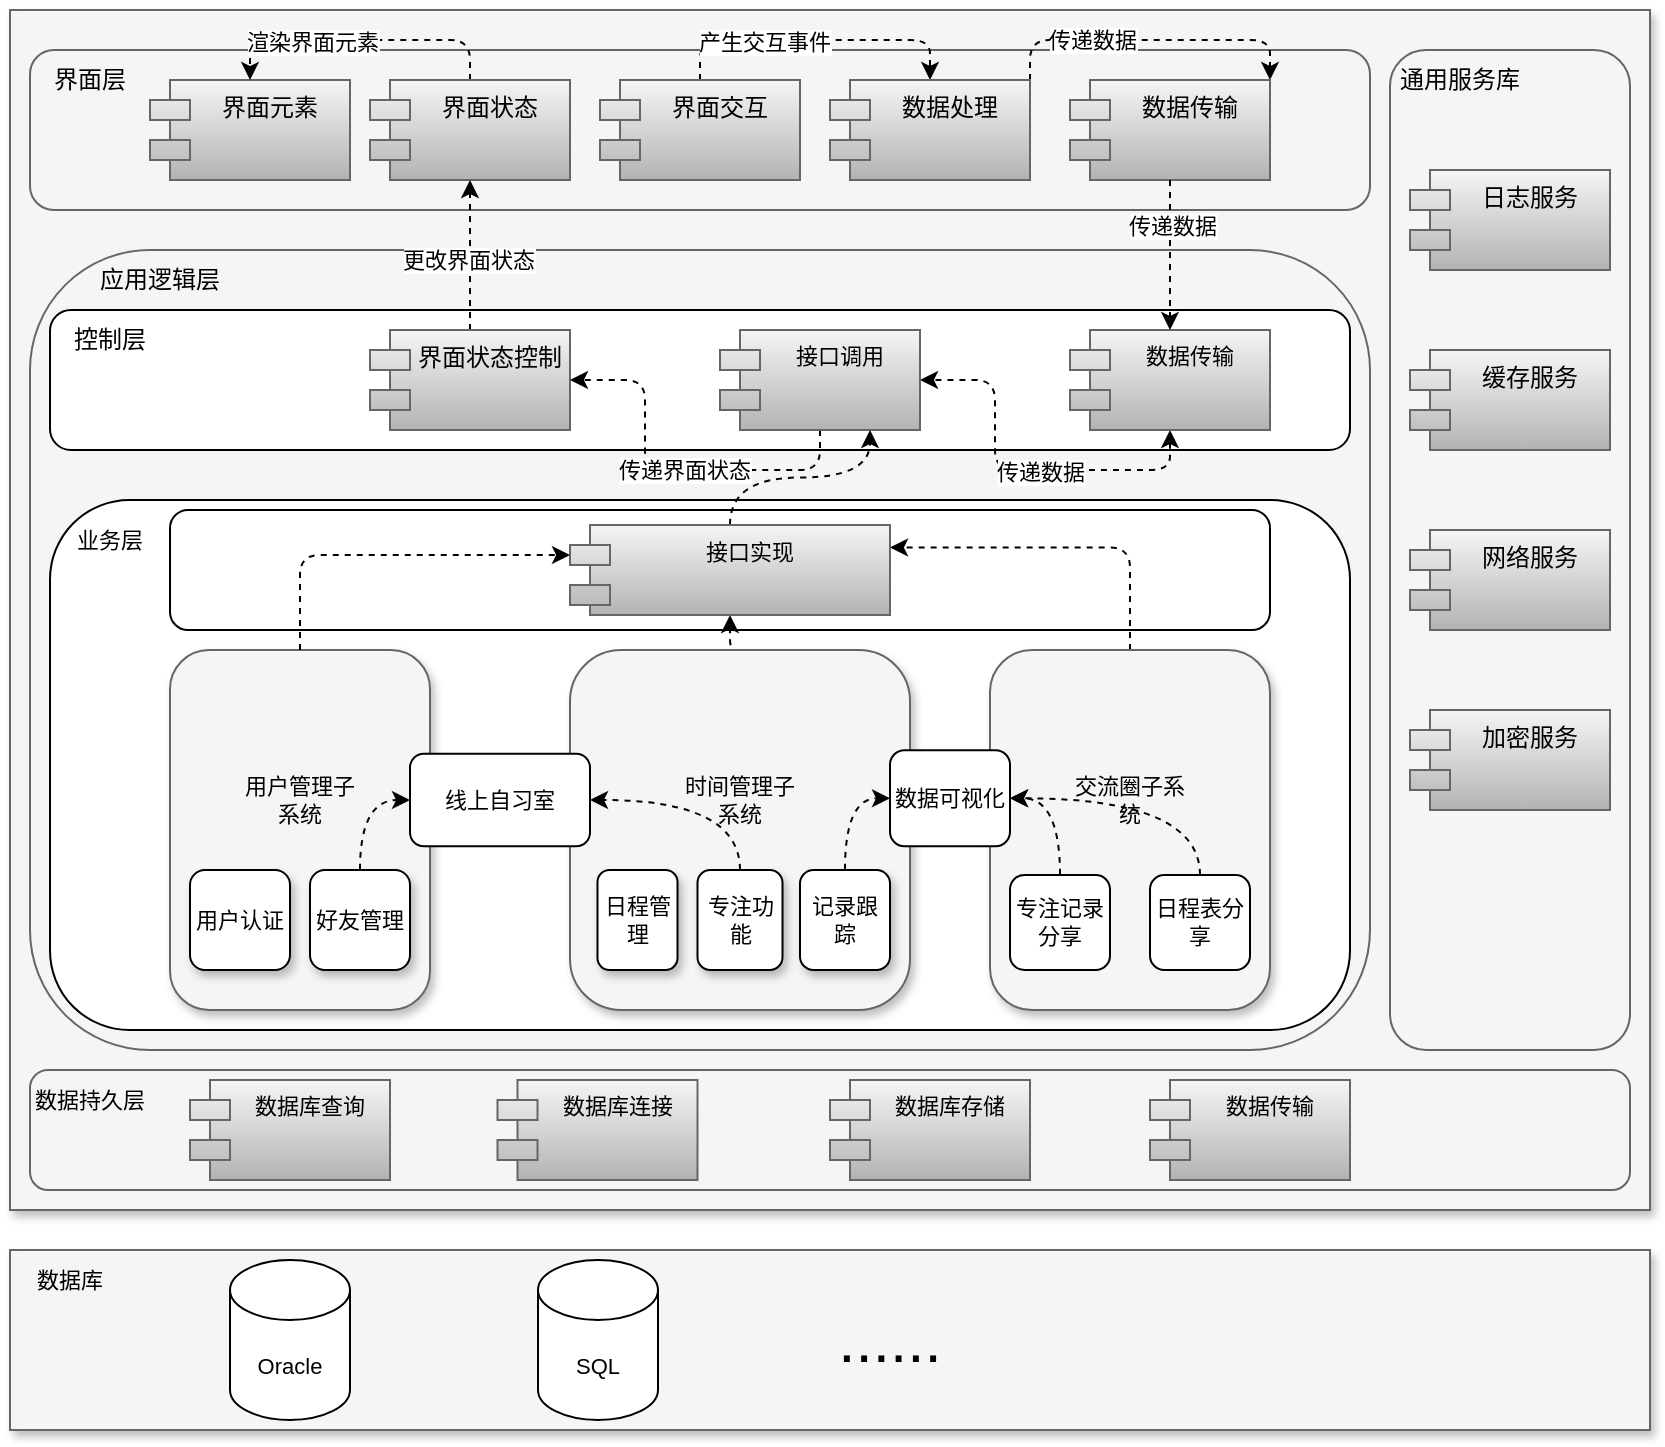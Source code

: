 <mxfile version="21.2.8" type="device">
  <diagram id="wFE0QG_FPsp0jaGvCLVb" name="Page-1">
    <mxGraphModel dx="1235" dy="731" grid="1" gridSize="10" guides="1" tooltips="1" connect="1" arrows="1" fold="1" page="1" pageScale="1" pageWidth="850" pageHeight="1100" math="0" shadow="0">
      <root>
        <mxCell id="0" />
        <mxCell id="1" parent="0" />
        <mxCell id="2scb_sNfYdC6oyezzkTs-1" value="" style="rounded=0;whiteSpace=wrap;html=1;glass=0;shadow=1;fillColor=#f5f5f5;fontColor=#333333;strokeColor=#666666;" vertex="1" parent="1">
          <mxGeometry x="20" y="30" width="820" height="600" as="geometry" />
        </mxCell>
        <mxCell id="2scb_sNfYdC6oyezzkTs-5" value="" style="rounded=1;whiteSpace=wrap;html=1;fillColor=#f5f5f5;fontColor=#333333;strokeColor=#666666;" vertex="1" parent="1">
          <mxGeometry x="30" y="50" width="670" height="80" as="geometry" />
        </mxCell>
        <mxCell id="2scb_sNfYdC6oyezzkTs-6" value="" style="rounded=1;whiteSpace=wrap;html=1;fillColor=#f5f5f5;fontColor=#333333;strokeColor=#666666;" vertex="1" parent="1">
          <mxGeometry x="710" y="50" width="120" height="500" as="geometry" />
        </mxCell>
        <mxCell id="2scb_sNfYdC6oyezzkTs-7" value="" style="rounded=0;whiteSpace=wrap;html=1;shadow=1;fillColor=#f5f5f5;fontColor=#333333;strokeColor=#666666;" vertex="1" parent="1">
          <mxGeometry x="20" y="650" width="820" height="90" as="geometry" />
        </mxCell>
        <mxCell id="2scb_sNfYdC6oyezzkTs-8" value="界面层" style="text;html=1;strokeColor=none;fillColor=none;align=center;verticalAlign=middle;whiteSpace=wrap;rounded=0;" vertex="1" parent="1">
          <mxGeometry x="30" y="50" width="60" height="30" as="geometry" />
        </mxCell>
        <mxCell id="2scb_sNfYdC6oyezzkTs-9" value="通用服务库" style="text;html=1;strokeColor=none;fillColor=none;align=center;verticalAlign=middle;whiteSpace=wrap;rounded=0;" vertex="1" parent="1">
          <mxGeometry x="710" y="50" width="70" height="30" as="geometry" />
        </mxCell>
        <mxCell id="2scb_sNfYdC6oyezzkTs-10" value="界面元素" style="shape=module;align=left;spacingLeft=20;align=center;verticalAlign=top;whiteSpace=wrap;html=1;shadow=0;fillColor=#f5f5f5;gradientColor=#b3b3b3;strokeColor=#666666;" vertex="1" parent="1">
          <mxGeometry x="90" y="65" width="100" height="50" as="geometry" />
        </mxCell>
        <mxCell id="2scb_sNfYdC6oyezzkTs-28" style="edgeStyle=orthogonalEdgeStyle;rounded=1;orthogonalLoop=1;jettySize=auto;html=1;exitX=0.5;exitY=0;exitDx=0;exitDy=0;entryX=0.5;entryY=0;entryDx=0;entryDy=0;dashed=1;" edge="1" parent="1" source="2scb_sNfYdC6oyezzkTs-11" target="2scb_sNfYdC6oyezzkTs-10">
          <mxGeometry relative="1" as="geometry" />
        </mxCell>
        <mxCell id="2scb_sNfYdC6oyezzkTs-29" value="渲染界面元素" style="edgeLabel;html=1;align=center;verticalAlign=middle;resizable=0;points=[];" vertex="1" connectable="0" parent="2scb_sNfYdC6oyezzkTs-28">
          <mxGeometry x="0.317" y="1" relative="1" as="geometry">
            <mxPoint as="offset" />
          </mxGeometry>
        </mxCell>
        <mxCell id="2scb_sNfYdC6oyezzkTs-11" value="界面状态" style="shape=module;align=left;spacingLeft=20;align=center;verticalAlign=top;whiteSpace=wrap;html=1;fillColor=#f5f5f5;gradientColor=#b3b3b3;strokeColor=#666666;" vertex="1" parent="1">
          <mxGeometry x="200" y="65" width="100" height="50" as="geometry" />
        </mxCell>
        <mxCell id="2scb_sNfYdC6oyezzkTs-30" style="edgeStyle=orthogonalEdgeStyle;rounded=1;orthogonalLoop=1;jettySize=auto;html=1;exitX=0.5;exitY=0;exitDx=0;exitDy=0;entryX=0.5;entryY=0;entryDx=0;entryDy=0;dashed=1;" edge="1" parent="1" source="2scb_sNfYdC6oyezzkTs-13" target="2scb_sNfYdC6oyezzkTs-14">
          <mxGeometry relative="1" as="geometry" />
        </mxCell>
        <mxCell id="2scb_sNfYdC6oyezzkTs-31" value="产生交互事件" style="edgeLabel;html=1;align=center;verticalAlign=middle;resizable=0;points=[];" vertex="1" connectable="0" parent="2scb_sNfYdC6oyezzkTs-30">
          <mxGeometry x="-0.327" y="-1" relative="1" as="geometry">
            <mxPoint as="offset" />
          </mxGeometry>
        </mxCell>
        <mxCell id="2scb_sNfYdC6oyezzkTs-13" value="界面交互" style="shape=module;align=left;spacingLeft=20;align=center;verticalAlign=top;whiteSpace=wrap;html=1;fillColor=#f5f5f5;gradientColor=#b3b3b3;strokeColor=#666666;" vertex="1" parent="1">
          <mxGeometry x="315" y="65" width="100" height="50" as="geometry" />
        </mxCell>
        <mxCell id="2scb_sNfYdC6oyezzkTs-33" style="edgeStyle=orthogonalEdgeStyle;orthogonalLoop=1;jettySize=auto;html=1;exitX=1;exitY=0;exitDx=0;exitDy=0;entryX=1;entryY=0;entryDx=0;entryDy=0;dashed=1;rounded=1;" edge="1" parent="1" source="2scb_sNfYdC6oyezzkTs-14" target="2scb_sNfYdC6oyezzkTs-15">
          <mxGeometry relative="1" as="geometry" />
        </mxCell>
        <mxCell id="2scb_sNfYdC6oyezzkTs-34" value="传递数据" style="edgeLabel;html=1;align=center;verticalAlign=middle;resizable=0;points=[];" vertex="1" connectable="0" parent="2scb_sNfYdC6oyezzkTs-33">
          <mxGeometry x="-0.36" relative="1" as="geometry">
            <mxPoint as="offset" />
          </mxGeometry>
        </mxCell>
        <mxCell id="2scb_sNfYdC6oyezzkTs-14" value="数据处理" style="shape=module;align=left;spacingLeft=20;align=center;verticalAlign=top;whiteSpace=wrap;html=1;fillColor=#f5f5f5;gradientColor=#b3b3b3;strokeColor=#666666;" vertex="1" parent="1">
          <mxGeometry x="430" y="65" width="100" height="50" as="geometry" />
        </mxCell>
        <mxCell id="2scb_sNfYdC6oyezzkTs-15" value="数据传输" style="shape=module;align=left;spacingLeft=20;align=center;verticalAlign=top;whiteSpace=wrap;html=1;fillColor=#f5f5f5;gradientColor=#b3b3b3;strokeColor=#666666;" vertex="1" parent="1">
          <mxGeometry x="550" y="65" width="100" height="50" as="geometry" />
        </mxCell>
        <mxCell id="2scb_sNfYdC6oyezzkTs-16" value="日志服务" style="shape=module;align=left;spacingLeft=20;align=center;verticalAlign=top;whiteSpace=wrap;html=1;fillColor=#f5f5f5;gradientColor=#b3b3b3;strokeColor=#666666;" vertex="1" parent="1">
          <mxGeometry x="720" y="110" width="100" height="50" as="geometry" />
        </mxCell>
        <mxCell id="2scb_sNfYdC6oyezzkTs-17" value="缓存服务" style="shape=module;align=left;spacingLeft=20;align=center;verticalAlign=top;whiteSpace=wrap;html=1;fillColor=#f5f5f5;gradientColor=#b3b3b3;strokeColor=#666666;" vertex="1" parent="1">
          <mxGeometry x="720" y="200" width="100" height="50" as="geometry" />
        </mxCell>
        <mxCell id="2scb_sNfYdC6oyezzkTs-18" value="网络服务" style="shape=module;align=left;spacingLeft=20;align=center;verticalAlign=top;whiteSpace=wrap;html=1;fillColor=#f5f5f5;gradientColor=#b3b3b3;strokeColor=#666666;" vertex="1" parent="1">
          <mxGeometry x="720" y="290" width="100" height="50" as="geometry" />
        </mxCell>
        <mxCell id="2scb_sNfYdC6oyezzkTs-19" value="加密服务" style="shape=module;align=left;spacingLeft=20;align=center;verticalAlign=top;whiteSpace=wrap;html=1;fillColor=#f5f5f5;gradientColor=#b3b3b3;strokeColor=#666666;" vertex="1" parent="1">
          <mxGeometry x="720" y="380" width="100" height="50" as="geometry" />
        </mxCell>
        <mxCell id="2scb_sNfYdC6oyezzkTs-20" value="" style="rounded=1;whiteSpace=wrap;html=1;fillColor=#f5f5f5;fontColor=#333333;strokeColor=#666666;gradientColor=none;" vertex="1" parent="1">
          <mxGeometry x="30" y="150" width="670" height="400" as="geometry" />
        </mxCell>
        <mxCell id="2scb_sNfYdC6oyezzkTs-21" value="应用逻辑层" style="text;html=1;strokeColor=none;fillColor=none;align=center;verticalAlign=middle;whiteSpace=wrap;rounded=0;" vertex="1" parent="1">
          <mxGeometry x="50" y="150" width="90" height="30" as="geometry" />
        </mxCell>
        <mxCell id="2scb_sNfYdC6oyezzkTs-22" value="" style="rounded=1;whiteSpace=wrap;html=1;" vertex="1" parent="1">
          <mxGeometry x="40" y="180" width="650" height="70" as="geometry" />
        </mxCell>
        <mxCell id="2scb_sNfYdC6oyezzkTs-23" value="控制层" style="text;html=1;strokeColor=none;fillColor=none;align=center;verticalAlign=middle;whiteSpace=wrap;rounded=0;" vertex="1" parent="1">
          <mxGeometry x="40" y="180" width="60" height="30" as="geometry" />
        </mxCell>
        <mxCell id="2scb_sNfYdC6oyezzkTs-25" style="edgeStyle=orthogonalEdgeStyle;rounded=1;orthogonalLoop=1;jettySize=auto;html=1;exitX=0.5;exitY=0;exitDx=0;exitDy=0;entryX=0.5;entryY=1;entryDx=0;entryDy=0;dashed=1;" edge="1" parent="1" source="2scb_sNfYdC6oyezzkTs-24" target="2scb_sNfYdC6oyezzkTs-11">
          <mxGeometry relative="1" as="geometry">
            <Array as="points">
              <mxPoint x="250" y="210" />
              <mxPoint x="250" y="210" />
            </Array>
          </mxGeometry>
        </mxCell>
        <mxCell id="2scb_sNfYdC6oyezzkTs-26" value="更改界面状态" style="edgeLabel;html=1;align=center;verticalAlign=middle;resizable=0;points=[];" vertex="1" connectable="0" parent="2scb_sNfYdC6oyezzkTs-25">
          <mxGeometry x="0.301" y="1" relative="1" as="geometry">
            <mxPoint as="offset" />
          </mxGeometry>
        </mxCell>
        <mxCell id="2scb_sNfYdC6oyezzkTs-24" value="界面状态控制" style="shape=module;align=left;spacingLeft=20;align=center;verticalAlign=top;whiteSpace=wrap;html=1;fillColor=#f5f5f5;gradientColor=#b3b3b3;strokeColor=#666666;" vertex="1" parent="1">
          <mxGeometry x="200" y="190" width="100" height="50" as="geometry" />
        </mxCell>
        <mxCell id="2scb_sNfYdC6oyezzkTs-40" style="edgeStyle=orthogonalEdgeStyle;shape=connector;rounded=1;orthogonalLoop=1;jettySize=auto;html=1;exitX=0.5;exitY=1;exitDx=0;exitDy=0;entryX=1;entryY=0.5;entryDx=0;entryDy=0;dashed=1;labelBackgroundColor=default;strokeColor=default;fontFamily=Helvetica;fontSize=11;fontColor=default;endArrow=classic;startArrow=classic;startFill=1;" edge="1" parent="1" source="2scb_sNfYdC6oyezzkTs-35" target="2scb_sNfYdC6oyezzkTs-38">
          <mxGeometry relative="1" as="geometry" />
        </mxCell>
        <mxCell id="2scb_sNfYdC6oyezzkTs-41" value="传递数据" style="edgeLabel;html=1;align=center;verticalAlign=middle;resizable=0;points=[];fontSize=11;fontFamily=Helvetica;fontColor=default;" vertex="1" connectable="0" parent="2scb_sNfYdC6oyezzkTs-40">
          <mxGeometry x="-0.107" y="1" relative="1" as="geometry">
            <mxPoint as="offset" />
          </mxGeometry>
        </mxCell>
        <mxCell id="2scb_sNfYdC6oyezzkTs-35" value="数据传输" style="shape=module;align=left;spacingLeft=20;align=center;verticalAlign=top;whiteSpace=wrap;html=1;fontFamily=Helvetica;fontSize=11;fillColor=#f5f5f5;gradientColor=#b3b3b3;strokeColor=#666666;" vertex="1" parent="1">
          <mxGeometry x="550" y="190" width="100" height="50" as="geometry" />
        </mxCell>
        <mxCell id="2scb_sNfYdC6oyezzkTs-36" style="edgeStyle=orthogonalEdgeStyle;shape=connector;rounded=1;orthogonalLoop=1;jettySize=auto;html=1;exitX=0.5;exitY=1;exitDx=0;exitDy=0;entryX=0.5;entryY=0;entryDx=0;entryDy=0;dashed=1;labelBackgroundColor=default;strokeColor=default;fontFamily=Helvetica;fontSize=11;fontColor=default;endArrow=classic;" edge="1" parent="1" source="2scb_sNfYdC6oyezzkTs-15" target="2scb_sNfYdC6oyezzkTs-35">
          <mxGeometry relative="1" as="geometry" />
        </mxCell>
        <mxCell id="2scb_sNfYdC6oyezzkTs-37" value="传递数据" style="edgeLabel;html=1;align=center;verticalAlign=middle;resizable=0;points=[];fontSize=11;fontFamily=Helvetica;fontColor=default;" vertex="1" connectable="0" parent="2scb_sNfYdC6oyezzkTs-36">
          <mxGeometry x="-0.399" y="1" relative="1" as="geometry">
            <mxPoint as="offset" />
          </mxGeometry>
        </mxCell>
        <mxCell id="2scb_sNfYdC6oyezzkTs-42" style="edgeStyle=orthogonalEdgeStyle;shape=connector;rounded=1;orthogonalLoop=1;jettySize=auto;html=1;exitX=0.5;exitY=1;exitDx=0;exitDy=0;entryX=1;entryY=0.5;entryDx=0;entryDy=0;dashed=1;labelBackgroundColor=default;strokeColor=default;fontFamily=Helvetica;fontSize=11;fontColor=default;endArrow=classic;" edge="1" parent="1" source="2scb_sNfYdC6oyezzkTs-38" target="2scb_sNfYdC6oyezzkTs-24">
          <mxGeometry relative="1" as="geometry" />
        </mxCell>
        <mxCell id="2scb_sNfYdC6oyezzkTs-43" value="传递界面状态" style="edgeLabel;html=1;align=center;verticalAlign=middle;resizable=0;points=[];fontSize=11;fontFamily=Helvetica;fontColor=default;" vertex="1" connectable="0" parent="2scb_sNfYdC6oyezzkTs-42">
          <mxGeometry x="-0.076" relative="1" as="geometry">
            <mxPoint as="offset" />
          </mxGeometry>
        </mxCell>
        <mxCell id="2scb_sNfYdC6oyezzkTs-38" value="接口调用" style="shape=module;align=left;spacingLeft=20;align=center;verticalAlign=top;whiteSpace=wrap;html=1;fontFamily=Helvetica;fontSize=11;fillColor=#f5f5f5;gradientColor=#b3b3b3;strokeColor=#666666;" vertex="1" parent="1">
          <mxGeometry x="375" y="190" width="100" height="50" as="geometry" />
        </mxCell>
        <mxCell id="2scb_sNfYdC6oyezzkTs-44" value="" style="rounded=1;whiteSpace=wrap;html=1;fontFamily=Helvetica;fontSize=11;" vertex="1" parent="1">
          <mxGeometry x="40" y="275" width="650" height="265" as="geometry" />
        </mxCell>
        <mxCell id="2scb_sNfYdC6oyezzkTs-45" value="业务层" style="text;html=1;strokeColor=none;fillColor=none;align=center;verticalAlign=middle;whiteSpace=wrap;rounded=0;fontSize=11;fontFamily=Helvetica;fontColor=default;" vertex="1" parent="1">
          <mxGeometry x="40" y="280" width="60" height="30" as="geometry" />
        </mxCell>
        <mxCell id="2scb_sNfYdC6oyezzkTs-48" value="" style="rounded=1;whiteSpace=wrap;html=1;fontFamily=Helvetica;fontSize=11;fontColor=#333333;glass=0;shadow=1;fillColor=#f5f5f5;strokeColor=#666666;" vertex="1" parent="1">
          <mxGeometry x="100" y="350" width="130" height="180" as="geometry" />
        </mxCell>
        <mxCell id="2scb_sNfYdC6oyezzkTs-49" value="" style="rounded=1;whiteSpace=wrap;html=1;fontFamily=Helvetica;fontSize=11;fontColor=default;" vertex="1" parent="1">
          <mxGeometry x="100" y="280" width="550" height="60" as="geometry" />
        </mxCell>
        <mxCell id="2scb_sNfYdC6oyezzkTs-85" style="edgeStyle=orthogonalEdgeStyle;shape=connector;rounded=1;orthogonalLoop=1;jettySize=auto;html=1;exitX=0.5;exitY=0;exitDx=0;exitDy=0;entryX=0.5;entryY=1;entryDx=0;entryDy=0;dashed=1;labelBackgroundColor=default;strokeColor=default;fontFamily=Helvetica;fontSize=11;fontColor=default;endArrow=classic;" edge="1" parent="1" source="2scb_sNfYdC6oyezzkTs-51" target="2scb_sNfYdC6oyezzkTs-79">
          <mxGeometry relative="1" as="geometry" />
        </mxCell>
        <mxCell id="2scb_sNfYdC6oyezzkTs-51" value="" style="rounded=1;whiteSpace=wrap;html=1;fontFamily=Helvetica;fontSize=11;fontColor=#333333;glass=0;shadow=1;fillColor=#f5f5f5;strokeColor=#666666;" vertex="1" parent="1">
          <mxGeometry x="300" y="350" width="170" height="180" as="geometry" />
        </mxCell>
        <mxCell id="2scb_sNfYdC6oyezzkTs-86" style="edgeStyle=orthogonalEdgeStyle;shape=connector;rounded=1;orthogonalLoop=1;jettySize=auto;html=1;exitX=0.5;exitY=0;exitDx=0;exitDy=0;entryX=1;entryY=0.25;entryDx=0;entryDy=0;dashed=1;labelBackgroundColor=default;strokeColor=default;fontFamily=Helvetica;fontSize=11;fontColor=default;endArrow=classic;" edge="1" parent="1" source="2scb_sNfYdC6oyezzkTs-52" target="2scb_sNfYdC6oyezzkTs-79">
          <mxGeometry relative="1" as="geometry" />
        </mxCell>
        <mxCell id="2scb_sNfYdC6oyezzkTs-52" value="" style="rounded=1;whiteSpace=wrap;html=1;fontFamily=Helvetica;fontSize=11;fontColor=#333333;glass=0;shadow=1;fillColor=#f5f5f5;strokeColor=#666666;" vertex="1" parent="1">
          <mxGeometry x="510" y="350" width="140" height="180" as="geometry" />
        </mxCell>
        <mxCell id="2scb_sNfYdC6oyezzkTs-53" value="用户管理子系统" style="text;html=1;strokeColor=none;fillColor=none;align=center;verticalAlign=middle;whiteSpace=wrap;rounded=0;fontSize=11;fontFamily=Helvetica;fontColor=default;" vertex="1" parent="1">
          <mxGeometry x="135" y="410" width="60" height="30" as="geometry" />
        </mxCell>
        <mxCell id="2scb_sNfYdC6oyezzkTs-54" value="时间管理子系统" style="text;html=1;strokeColor=none;fillColor=none;align=center;verticalAlign=middle;whiteSpace=wrap;rounded=0;fontSize=11;fontFamily=Helvetica;fontColor=default;" vertex="1" parent="1">
          <mxGeometry x="355" y="410" width="60" height="30" as="geometry" />
        </mxCell>
        <mxCell id="2scb_sNfYdC6oyezzkTs-55" value="交流圈子系统" style="text;html=1;strokeColor=none;fillColor=none;align=center;verticalAlign=middle;whiteSpace=wrap;rounded=0;fontSize=11;fontFamily=Helvetica;fontColor=default;" vertex="1" parent="1">
          <mxGeometry x="550" y="410" width="60" height="30" as="geometry" />
        </mxCell>
        <mxCell id="2scb_sNfYdC6oyezzkTs-57" value="用户认证" style="rounded=1;whiteSpace=wrap;html=1;fontFamily=Helvetica;fontSize=11;fontColor=default;shadow=1;" vertex="1" parent="1">
          <mxGeometry x="110" y="460" width="50" height="50" as="geometry" />
        </mxCell>
        <mxCell id="2scb_sNfYdC6oyezzkTs-72" style="edgeStyle=orthogonalEdgeStyle;shape=connector;orthogonalLoop=1;jettySize=auto;html=1;exitX=0.5;exitY=0;exitDx=0;exitDy=0;entryX=0;entryY=0.5;entryDx=0;entryDy=0;dashed=1;labelBackgroundColor=default;strokeColor=default;fontFamily=Helvetica;fontSize=11;fontColor=default;endArrow=classic;curved=1;" edge="1" parent="1" source="2scb_sNfYdC6oyezzkTs-58" target="2scb_sNfYdC6oyezzkTs-65">
          <mxGeometry relative="1" as="geometry" />
        </mxCell>
        <mxCell id="2scb_sNfYdC6oyezzkTs-58" value="好友管理" style="rounded=1;whiteSpace=wrap;html=1;fontFamily=Helvetica;fontSize=11;fontColor=default;shadow=1;" vertex="1" parent="1">
          <mxGeometry x="170" y="460" width="50" height="50" as="geometry" />
        </mxCell>
        <mxCell id="2scb_sNfYdC6oyezzkTs-59" value="日程管理" style="rounded=1;whiteSpace=wrap;html=1;fontFamily=Helvetica;fontSize=11;fontColor=default;shadow=1;" vertex="1" parent="1">
          <mxGeometry x="313.75" y="460" width="40" height="50" as="geometry" />
        </mxCell>
        <mxCell id="2scb_sNfYdC6oyezzkTs-73" style="edgeStyle=orthogonalEdgeStyle;shape=connector;orthogonalLoop=1;jettySize=auto;html=1;exitX=0.5;exitY=0;exitDx=0;exitDy=0;entryX=1;entryY=0.5;entryDx=0;entryDy=0;dashed=1;labelBackgroundColor=default;strokeColor=default;fontFamily=Helvetica;fontSize=11;fontColor=default;endArrow=classic;curved=1;" edge="1" parent="1" source="2scb_sNfYdC6oyezzkTs-61" target="2scb_sNfYdC6oyezzkTs-65">
          <mxGeometry relative="1" as="geometry" />
        </mxCell>
        <mxCell id="2scb_sNfYdC6oyezzkTs-61" value="专注功能" style="rounded=1;whiteSpace=wrap;html=1;fontFamily=Helvetica;fontSize=11;fontColor=default;shadow=1;" vertex="1" parent="1">
          <mxGeometry x="363.75" y="460" width="42.5" height="50" as="geometry" />
        </mxCell>
        <mxCell id="2scb_sNfYdC6oyezzkTs-76" style="edgeStyle=orthogonalEdgeStyle;shape=connector;orthogonalLoop=1;jettySize=auto;html=1;exitX=0.5;exitY=0;exitDx=0;exitDy=0;entryX=0;entryY=0.5;entryDx=0;entryDy=0;dashed=1;labelBackgroundColor=default;strokeColor=default;fontFamily=Helvetica;fontSize=11;fontColor=default;endArrow=classic;curved=1;" edge="1" parent="1" source="2scb_sNfYdC6oyezzkTs-62" target="2scb_sNfYdC6oyezzkTs-74">
          <mxGeometry relative="1" as="geometry" />
        </mxCell>
        <mxCell id="2scb_sNfYdC6oyezzkTs-62" value="记录跟踪" style="rounded=1;whiteSpace=wrap;html=1;fontFamily=Helvetica;fontSize=11;fontColor=default;shadow=1;" vertex="1" parent="1">
          <mxGeometry x="415" y="460" width="45" height="50" as="geometry" />
        </mxCell>
        <mxCell id="2scb_sNfYdC6oyezzkTs-77" style="edgeStyle=orthogonalEdgeStyle;shape=connector;orthogonalLoop=1;jettySize=auto;html=1;exitX=0.5;exitY=0;exitDx=0;exitDy=0;entryX=1;entryY=0.5;entryDx=0;entryDy=0;dashed=1;labelBackgroundColor=default;strokeColor=default;fontFamily=Helvetica;fontSize=11;fontColor=default;endArrow=classic;curved=1;" edge="1" parent="1" source="2scb_sNfYdC6oyezzkTs-63" target="2scb_sNfYdC6oyezzkTs-74">
          <mxGeometry relative="1" as="geometry" />
        </mxCell>
        <mxCell id="2scb_sNfYdC6oyezzkTs-63" value="专注记录分享" style="rounded=1;whiteSpace=wrap;html=1;fontFamily=Helvetica;fontSize=11;fontColor=default;" vertex="1" parent="1">
          <mxGeometry x="520" y="462.5" width="50" height="47.5" as="geometry" />
        </mxCell>
        <mxCell id="2scb_sNfYdC6oyezzkTs-78" style="edgeStyle=orthogonalEdgeStyle;shape=connector;orthogonalLoop=1;jettySize=auto;html=1;exitX=0.5;exitY=0;exitDx=0;exitDy=0;entryX=1;entryY=0.5;entryDx=0;entryDy=0;dashed=1;labelBackgroundColor=default;strokeColor=default;fontFamily=Helvetica;fontSize=11;fontColor=default;endArrow=classic;curved=1;" edge="1" parent="1" source="2scb_sNfYdC6oyezzkTs-64" target="2scb_sNfYdC6oyezzkTs-74">
          <mxGeometry relative="1" as="geometry" />
        </mxCell>
        <mxCell id="2scb_sNfYdC6oyezzkTs-64" value="日程表分享" style="rounded=1;whiteSpace=wrap;html=1;fontFamily=Helvetica;fontSize=11;fontColor=default;" vertex="1" parent="1">
          <mxGeometry x="590" y="462.5" width="50" height="47.5" as="geometry" />
        </mxCell>
        <mxCell id="2scb_sNfYdC6oyezzkTs-65" value="线上自习室" style="rounded=1;whiteSpace=wrap;html=1;fontFamily=Helvetica;fontSize=11;fontColor=default;" vertex="1" parent="1">
          <mxGeometry x="220" y="401.88" width="90" height="46.25" as="geometry" />
        </mxCell>
        <mxCell id="2scb_sNfYdC6oyezzkTs-74" value="数据可视化" style="rounded=1;whiteSpace=wrap;html=1;fontFamily=Helvetica;fontSize=11;fontColor=default;" vertex="1" parent="1">
          <mxGeometry x="460" y="400.13" width="60" height="48" as="geometry" />
        </mxCell>
        <mxCell id="2scb_sNfYdC6oyezzkTs-87" style="edgeStyle=orthogonalEdgeStyle;shape=connector;orthogonalLoop=1;jettySize=auto;html=1;exitX=0.5;exitY=0;exitDx=0;exitDy=0;entryX=0.75;entryY=1;entryDx=0;entryDy=0;dashed=1;labelBackgroundColor=default;strokeColor=default;fontFamily=Helvetica;fontSize=11;fontColor=default;endArrow=classic;curved=1;" edge="1" parent="1" source="2scb_sNfYdC6oyezzkTs-79" target="2scb_sNfYdC6oyezzkTs-38">
          <mxGeometry relative="1" as="geometry" />
        </mxCell>
        <mxCell id="2scb_sNfYdC6oyezzkTs-79" value="接口实现" style="shape=module;align=left;spacingLeft=20;align=center;verticalAlign=top;whiteSpace=wrap;html=1;fontFamily=Helvetica;fontSize=11;fillColor=#f5f5f5;gradientColor=#b3b3b3;strokeColor=#666666;" vertex="1" parent="1">
          <mxGeometry x="300" y="287.5" width="160" height="45" as="geometry" />
        </mxCell>
        <mxCell id="2scb_sNfYdC6oyezzkTs-81" style="edgeStyle=orthogonalEdgeStyle;shape=connector;rounded=1;orthogonalLoop=1;jettySize=auto;html=1;exitX=0.5;exitY=0;exitDx=0;exitDy=0;entryX=0;entryY=0;entryDx=0;entryDy=15;entryPerimeter=0;dashed=1;labelBackgroundColor=default;strokeColor=default;fontFamily=Helvetica;fontSize=11;fontColor=default;endArrow=classic;" edge="1" parent="1" source="2scb_sNfYdC6oyezzkTs-48" target="2scb_sNfYdC6oyezzkTs-79">
          <mxGeometry relative="1" as="geometry" />
        </mxCell>
        <mxCell id="2scb_sNfYdC6oyezzkTs-89" value="" style="rounded=1;whiteSpace=wrap;html=1;fontFamily=Helvetica;fontSize=11;fontColor=#333333;fillColor=#f5f5f5;strokeColor=#666666;" vertex="1" parent="1">
          <mxGeometry x="30" y="560" width="800" height="60" as="geometry" />
        </mxCell>
        <mxCell id="2scb_sNfYdC6oyezzkTs-90" value="数据持久层" style="text;html=1;strokeColor=none;fillColor=none;align=center;verticalAlign=middle;whiteSpace=wrap;rounded=0;fontSize=11;fontFamily=Helvetica;fontColor=default;" vertex="1" parent="1">
          <mxGeometry x="30" y="560" width="60" height="30" as="geometry" />
        </mxCell>
        <mxCell id="2scb_sNfYdC6oyezzkTs-91" value="数据库查询" style="shape=module;align=left;spacingLeft=20;align=center;verticalAlign=top;whiteSpace=wrap;html=1;fontFamily=Helvetica;fontSize=11;fillColor=#f5f5f5;gradientColor=#b3b3b3;strokeColor=#666666;" vertex="1" parent="1">
          <mxGeometry x="110" y="565" width="100" height="50" as="geometry" />
        </mxCell>
        <mxCell id="2scb_sNfYdC6oyezzkTs-92" value="数据库连接" style="shape=module;align=left;spacingLeft=20;align=center;verticalAlign=top;whiteSpace=wrap;html=1;fontFamily=Helvetica;fontSize=11;fillColor=#f5f5f5;gradientColor=#b3b3b3;strokeColor=#666666;" vertex="1" parent="1">
          <mxGeometry x="263.75" y="565" width="100" height="50" as="geometry" />
        </mxCell>
        <mxCell id="2scb_sNfYdC6oyezzkTs-93" value="数据库存储" style="shape=module;align=left;spacingLeft=20;align=center;verticalAlign=top;whiteSpace=wrap;html=1;fontFamily=Helvetica;fontSize=11;fillColor=#f5f5f5;gradientColor=#b3b3b3;strokeColor=#666666;" vertex="1" parent="1">
          <mxGeometry x="430" y="565" width="100" height="50" as="geometry" />
        </mxCell>
        <mxCell id="2scb_sNfYdC6oyezzkTs-94" value="数据传输" style="shape=module;align=left;spacingLeft=20;align=center;verticalAlign=top;whiteSpace=wrap;html=1;fontFamily=Helvetica;fontSize=11;fillColor=#f5f5f5;gradientColor=#b3b3b3;strokeColor=#666666;" vertex="1" parent="1">
          <mxGeometry x="590" y="565" width="100" height="50" as="geometry" />
        </mxCell>
        <mxCell id="2scb_sNfYdC6oyezzkTs-96" value="数据库" style="text;html=1;strokeColor=none;fillColor=none;align=center;verticalAlign=middle;whiteSpace=wrap;rounded=0;fontSize=11;fontFamily=Helvetica;fontColor=default;" vertex="1" parent="1">
          <mxGeometry x="20" y="650" width="60" height="30" as="geometry" />
        </mxCell>
        <mxCell id="2scb_sNfYdC6oyezzkTs-97" value="Oracle" style="shape=cylinder3;whiteSpace=wrap;html=1;boundedLbl=1;backgroundOutline=1;size=15;fontFamily=Helvetica;fontSize=11;fontColor=default;" vertex="1" parent="1">
          <mxGeometry x="130" y="655" width="60" height="80" as="geometry" />
        </mxCell>
        <mxCell id="2scb_sNfYdC6oyezzkTs-98" value="SQL" style="shape=cylinder3;whiteSpace=wrap;html=1;boundedLbl=1;backgroundOutline=1;size=15;fontFamily=Helvetica;fontSize=11;fontColor=default;" vertex="1" parent="1">
          <mxGeometry x="284" y="655" width="60" height="80" as="geometry" />
        </mxCell>
        <mxCell id="2scb_sNfYdC6oyezzkTs-99" value="&lt;p style=&quot;font-size: 31px;&quot;&gt;......&lt;/p&gt;" style="text;html=1;strokeColor=none;fillColor=none;align=center;verticalAlign=middle;whiteSpace=wrap;rounded=0;fontSize=11;fontFamily=Helvetica;fontColor=default;" vertex="1" parent="1">
          <mxGeometry x="430" y="680" width="60" height="30" as="geometry" />
        </mxCell>
      </root>
    </mxGraphModel>
  </diagram>
</mxfile>
